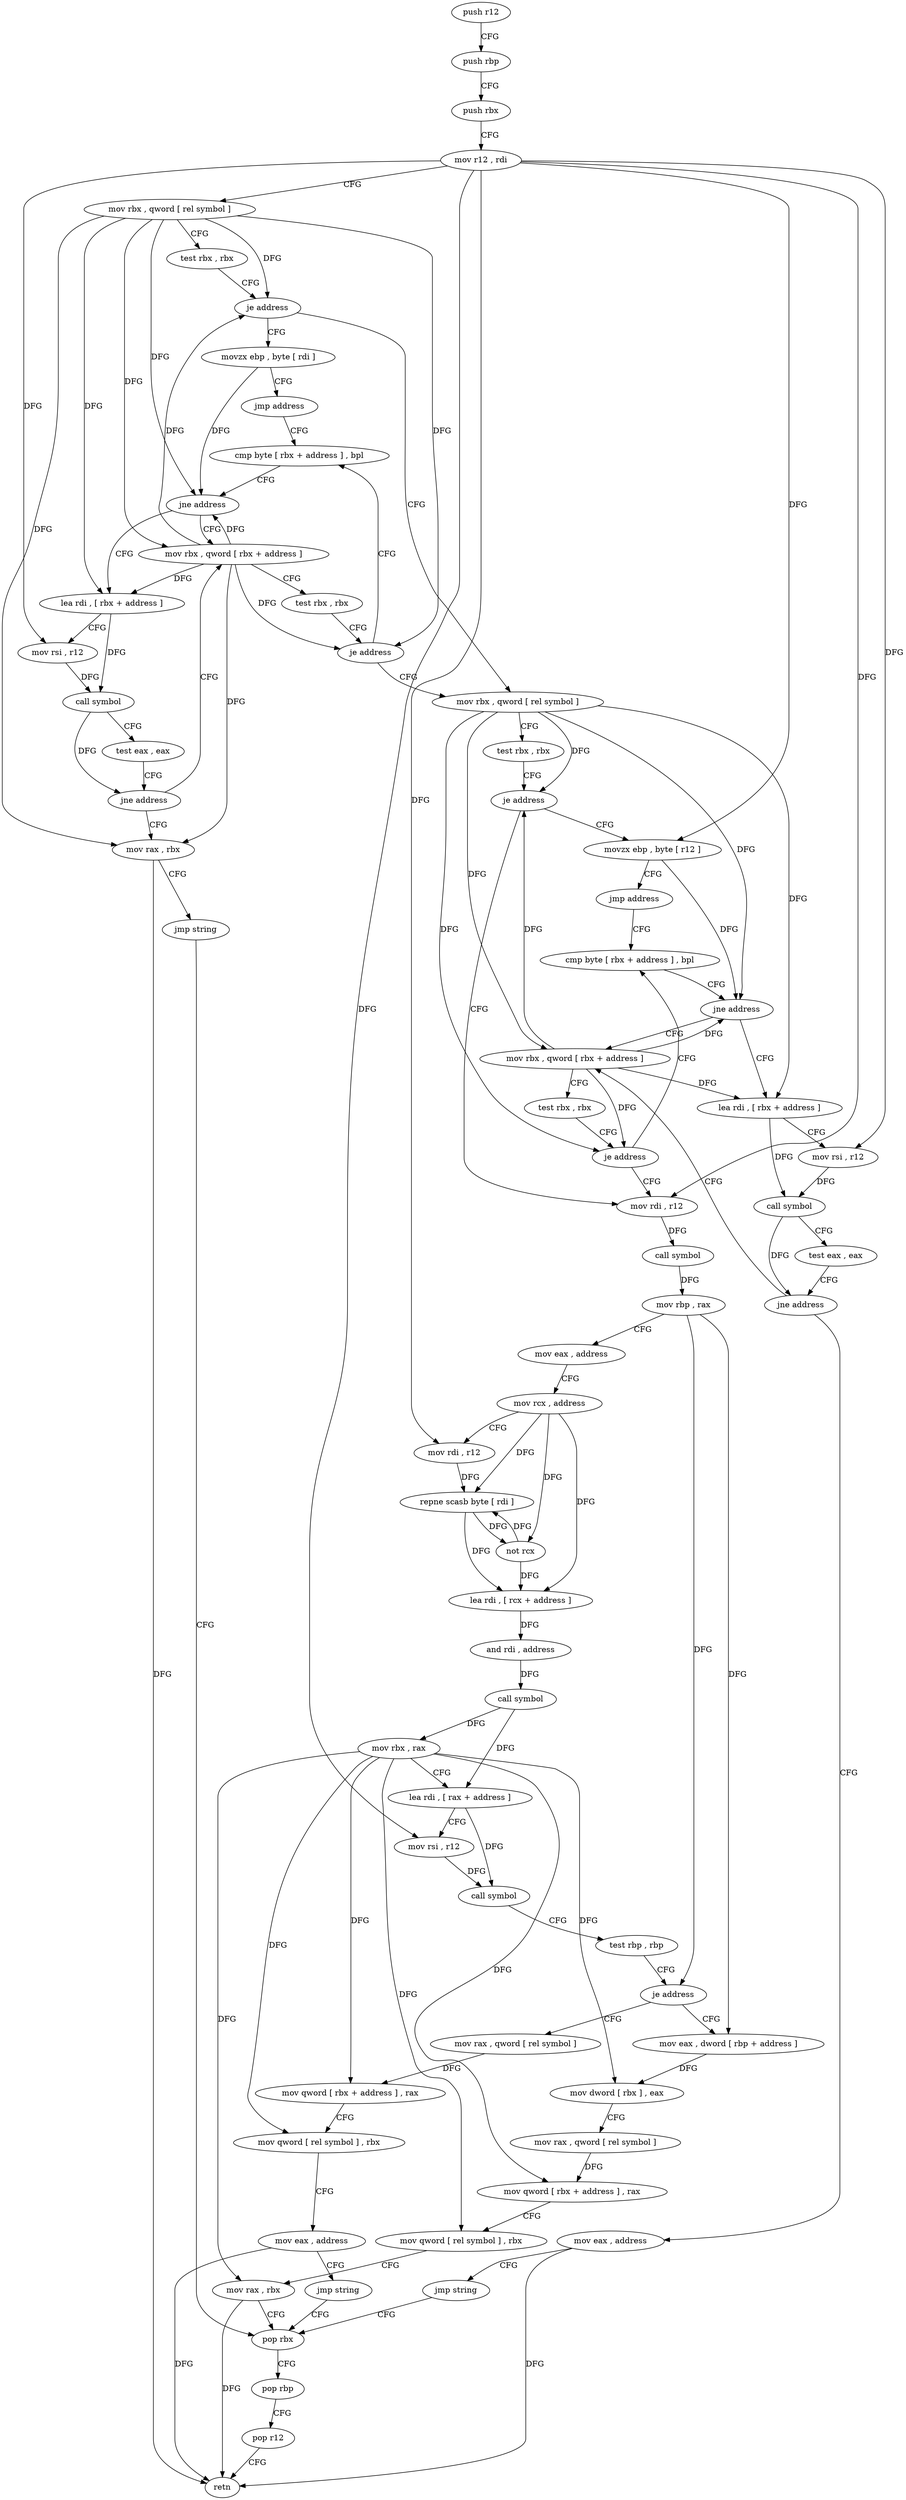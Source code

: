 digraph "func" {
"4282671" [label = "push r12" ]
"4282673" [label = "push rbp" ]
"4282674" [label = "push rbx" ]
"4282675" [label = "mov r12 , rdi" ]
"4282678" [label = "mov rbx , qword [ rel symbol ]" ]
"4282685" [label = "test rbx , rbx" ]
"4282688" [label = "je address" ]
"4282734" [label = "mov rbx , qword [ rel symbol ]" ]
"4282690" [label = "movzx ebp , byte [ rdi ]" ]
"4282741" [label = "test rbx , rbx" ]
"4282744" [label = "je address" ]
"4282791" [label = "mov rdi , r12" ]
"4282746" [label = "movzx ebp , byte [ r12 ]" ]
"4282693" [label = "jmp address" ]
"4282704" [label = "cmp byte [ rbx + address ] , bpl" ]
"4282794" [label = "call symbol" ]
"4282799" [label = "mov rbp , rax" ]
"4282802" [label = "mov eax , address" ]
"4282807" [label = "mov rcx , address" ]
"4282814" [label = "mov rdi , r12" ]
"4282817" [label = "repne scasb byte [ rdi ]" ]
"4282819" [label = "not rcx" ]
"4282822" [label = "lea rdi , [ rcx + address ]" ]
"4282826" [label = "and rdi , address" ]
"4282830" [label = "call symbol" ]
"4282835" [label = "mov rbx , rax" ]
"4282838" [label = "lea rdi , [ rax + address ]" ]
"4282842" [label = "mov rsi , r12" ]
"4282845" [label = "call symbol" ]
"4282850" [label = "test rbp , rbp" ]
"4282853" [label = "je address" ]
"4282886" [label = "mov rax , qword [ rel symbol ]" ]
"4282855" [label = "mov eax , dword [ rbp + address ]" ]
"4282751" [label = "jmp address" ]
"4282762" [label = "cmp byte [ rbx + address ] , bpl" ]
"4282708" [label = "jne address" ]
"4282695" [label = "mov rbx , qword [ rbx + address ]" ]
"4282710" [label = "lea rdi , [ rbx + address ]" ]
"4282893" [label = "mov qword [ rbx + address ] , rax" ]
"4282897" [label = "mov qword [ rel symbol ] , rbx" ]
"4282904" [label = "mov eax , address" ]
"4282909" [label = "jmp string" ]
"4282881" [label = "pop rbx" ]
"4282858" [label = "mov dword [ rbx ] , eax" ]
"4282860" [label = "mov rax , qword [ rel symbol ]" ]
"4282867" [label = "mov qword [ rbx + address ] , rax" ]
"4282871" [label = "mov qword [ rel symbol ] , rbx" ]
"4282878" [label = "mov rax , rbx" ]
"4282766" [label = "jne address" ]
"4282753" [label = "mov rbx , qword [ rbx + address ]" ]
"4282768" [label = "lea rdi , [ rbx + address ]" ]
"4282699" [label = "test rbx , rbx" ]
"4282702" [label = "je address" ]
"4282714" [label = "mov rsi , r12" ]
"4282717" [label = "call symbol" ]
"4282722" [label = "test eax , eax" ]
"4282724" [label = "jne address" ]
"4282726" [label = "mov rax , rbx" ]
"4282882" [label = "pop rbp" ]
"4282883" [label = "pop r12" ]
"4282885" [label = "retn" ]
"4282757" [label = "test rbx , rbx" ]
"4282760" [label = "je address" ]
"4282772" [label = "mov rsi , r12" ]
"4282775" [label = "call symbol" ]
"4282780" [label = "test eax , eax" ]
"4282782" [label = "jne address" ]
"4282784" [label = "mov eax , address" ]
"4282729" [label = "jmp string" ]
"4282789" [label = "jmp string" ]
"4282671" -> "4282673" [ label = "CFG" ]
"4282673" -> "4282674" [ label = "CFG" ]
"4282674" -> "4282675" [ label = "CFG" ]
"4282675" -> "4282678" [ label = "CFG" ]
"4282675" -> "4282791" [ label = "DFG" ]
"4282675" -> "4282814" [ label = "DFG" ]
"4282675" -> "4282746" [ label = "DFG" ]
"4282675" -> "4282714" [ label = "DFG" ]
"4282675" -> "4282842" [ label = "DFG" ]
"4282675" -> "4282772" [ label = "DFG" ]
"4282678" -> "4282685" [ label = "CFG" ]
"4282678" -> "4282688" [ label = "DFG" ]
"4282678" -> "4282708" [ label = "DFG" ]
"4282678" -> "4282695" [ label = "DFG" ]
"4282678" -> "4282702" [ label = "DFG" ]
"4282678" -> "4282710" [ label = "DFG" ]
"4282678" -> "4282726" [ label = "DFG" ]
"4282685" -> "4282688" [ label = "CFG" ]
"4282688" -> "4282734" [ label = "CFG" ]
"4282688" -> "4282690" [ label = "CFG" ]
"4282734" -> "4282741" [ label = "CFG" ]
"4282734" -> "4282744" [ label = "DFG" ]
"4282734" -> "4282766" [ label = "DFG" ]
"4282734" -> "4282753" [ label = "DFG" ]
"4282734" -> "4282760" [ label = "DFG" ]
"4282734" -> "4282768" [ label = "DFG" ]
"4282690" -> "4282693" [ label = "CFG" ]
"4282690" -> "4282708" [ label = "DFG" ]
"4282741" -> "4282744" [ label = "CFG" ]
"4282744" -> "4282791" [ label = "CFG" ]
"4282744" -> "4282746" [ label = "CFG" ]
"4282791" -> "4282794" [ label = "DFG" ]
"4282746" -> "4282751" [ label = "CFG" ]
"4282746" -> "4282766" [ label = "DFG" ]
"4282693" -> "4282704" [ label = "CFG" ]
"4282704" -> "4282708" [ label = "CFG" ]
"4282794" -> "4282799" [ label = "DFG" ]
"4282799" -> "4282802" [ label = "CFG" ]
"4282799" -> "4282853" [ label = "DFG" ]
"4282799" -> "4282855" [ label = "DFG" ]
"4282802" -> "4282807" [ label = "CFG" ]
"4282807" -> "4282814" [ label = "CFG" ]
"4282807" -> "4282817" [ label = "DFG" ]
"4282807" -> "4282819" [ label = "DFG" ]
"4282807" -> "4282822" [ label = "DFG" ]
"4282814" -> "4282817" [ label = "DFG" ]
"4282817" -> "4282819" [ label = "DFG" ]
"4282817" -> "4282822" [ label = "DFG" ]
"4282819" -> "4282822" [ label = "DFG" ]
"4282819" -> "4282817" [ label = "DFG" ]
"4282822" -> "4282826" [ label = "DFG" ]
"4282826" -> "4282830" [ label = "DFG" ]
"4282830" -> "4282835" [ label = "DFG" ]
"4282830" -> "4282838" [ label = "DFG" ]
"4282835" -> "4282838" [ label = "CFG" ]
"4282835" -> "4282893" [ label = "DFG" ]
"4282835" -> "4282897" [ label = "DFG" ]
"4282835" -> "4282858" [ label = "DFG" ]
"4282835" -> "4282867" [ label = "DFG" ]
"4282835" -> "4282871" [ label = "DFG" ]
"4282835" -> "4282878" [ label = "DFG" ]
"4282838" -> "4282842" [ label = "CFG" ]
"4282838" -> "4282845" [ label = "DFG" ]
"4282842" -> "4282845" [ label = "DFG" ]
"4282845" -> "4282850" [ label = "CFG" ]
"4282850" -> "4282853" [ label = "CFG" ]
"4282853" -> "4282886" [ label = "CFG" ]
"4282853" -> "4282855" [ label = "CFG" ]
"4282886" -> "4282893" [ label = "DFG" ]
"4282855" -> "4282858" [ label = "DFG" ]
"4282751" -> "4282762" [ label = "CFG" ]
"4282762" -> "4282766" [ label = "CFG" ]
"4282708" -> "4282695" [ label = "CFG" ]
"4282708" -> "4282710" [ label = "CFG" ]
"4282695" -> "4282699" [ label = "CFG" ]
"4282695" -> "4282688" [ label = "DFG" ]
"4282695" -> "4282708" [ label = "DFG" ]
"4282695" -> "4282702" [ label = "DFG" ]
"4282695" -> "4282710" [ label = "DFG" ]
"4282695" -> "4282726" [ label = "DFG" ]
"4282710" -> "4282714" [ label = "CFG" ]
"4282710" -> "4282717" [ label = "DFG" ]
"4282893" -> "4282897" [ label = "CFG" ]
"4282897" -> "4282904" [ label = "CFG" ]
"4282904" -> "4282909" [ label = "CFG" ]
"4282904" -> "4282885" [ label = "DFG" ]
"4282909" -> "4282881" [ label = "CFG" ]
"4282881" -> "4282882" [ label = "CFG" ]
"4282858" -> "4282860" [ label = "CFG" ]
"4282860" -> "4282867" [ label = "DFG" ]
"4282867" -> "4282871" [ label = "CFG" ]
"4282871" -> "4282878" [ label = "CFG" ]
"4282878" -> "4282881" [ label = "CFG" ]
"4282878" -> "4282885" [ label = "DFG" ]
"4282766" -> "4282753" [ label = "CFG" ]
"4282766" -> "4282768" [ label = "CFG" ]
"4282753" -> "4282757" [ label = "CFG" ]
"4282753" -> "4282744" [ label = "DFG" ]
"4282753" -> "4282766" [ label = "DFG" ]
"4282753" -> "4282760" [ label = "DFG" ]
"4282753" -> "4282768" [ label = "DFG" ]
"4282768" -> "4282772" [ label = "CFG" ]
"4282768" -> "4282775" [ label = "DFG" ]
"4282699" -> "4282702" [ label = "CFG" ]
"4282702" -> "4282734" [ label = "CFG" ]
"4282702" -> "4282704" [ label = "CFG" ]
"4282714" -> "4282717" [ label = "DFG" ]
"4282717" -> "4282722" [ label = "CFG" ]
"4282717" -> "4282724" [ label = "DFG" ]
"4282722" -> "4282724" [ label = "CFG" ]
"4282724" -> "4282695" [ label = "CFG" ]
"4282724" -> "4282726" [ label = "CFG" ]
"4282726" -> "4282729" [ label = "CFG" ]
"4282726" -> "4282885" [ label = "DFG" ]
"4282882" -> "4282883" [ label = "CFG" ]
"4282883" -> "4282885" [ label = "CFG" ]
"4282757" -> "4282760" [ label = "CFG" ]
"4282760" -> "4282791" [ label = "CFG" ]
"4282760" -> "4282762" [ label = "CFG" ]
"4282772" -> "4282775" [ label = "DFG" ]
"4282775" -> "4282780" [ label = "CFG" ]
"4282775" -> "4282782" [ label = "DFG" ]
"4282780" -> "4282782" [ label = "CFG" ]
"4282782" -> "4282753" [ label = "CFG" ]
"4282782" -> "4282784" [ label = "CFG" ]
"4282784" -> "4282789" [ label = "CFG" ]
"4282784" -> "4282885" [ label = "DFG" ]
"4282729" -> "4282881" [ label = "CFG" ]
"4282789" -> "4282881" [ label = "CFG" ]
}
